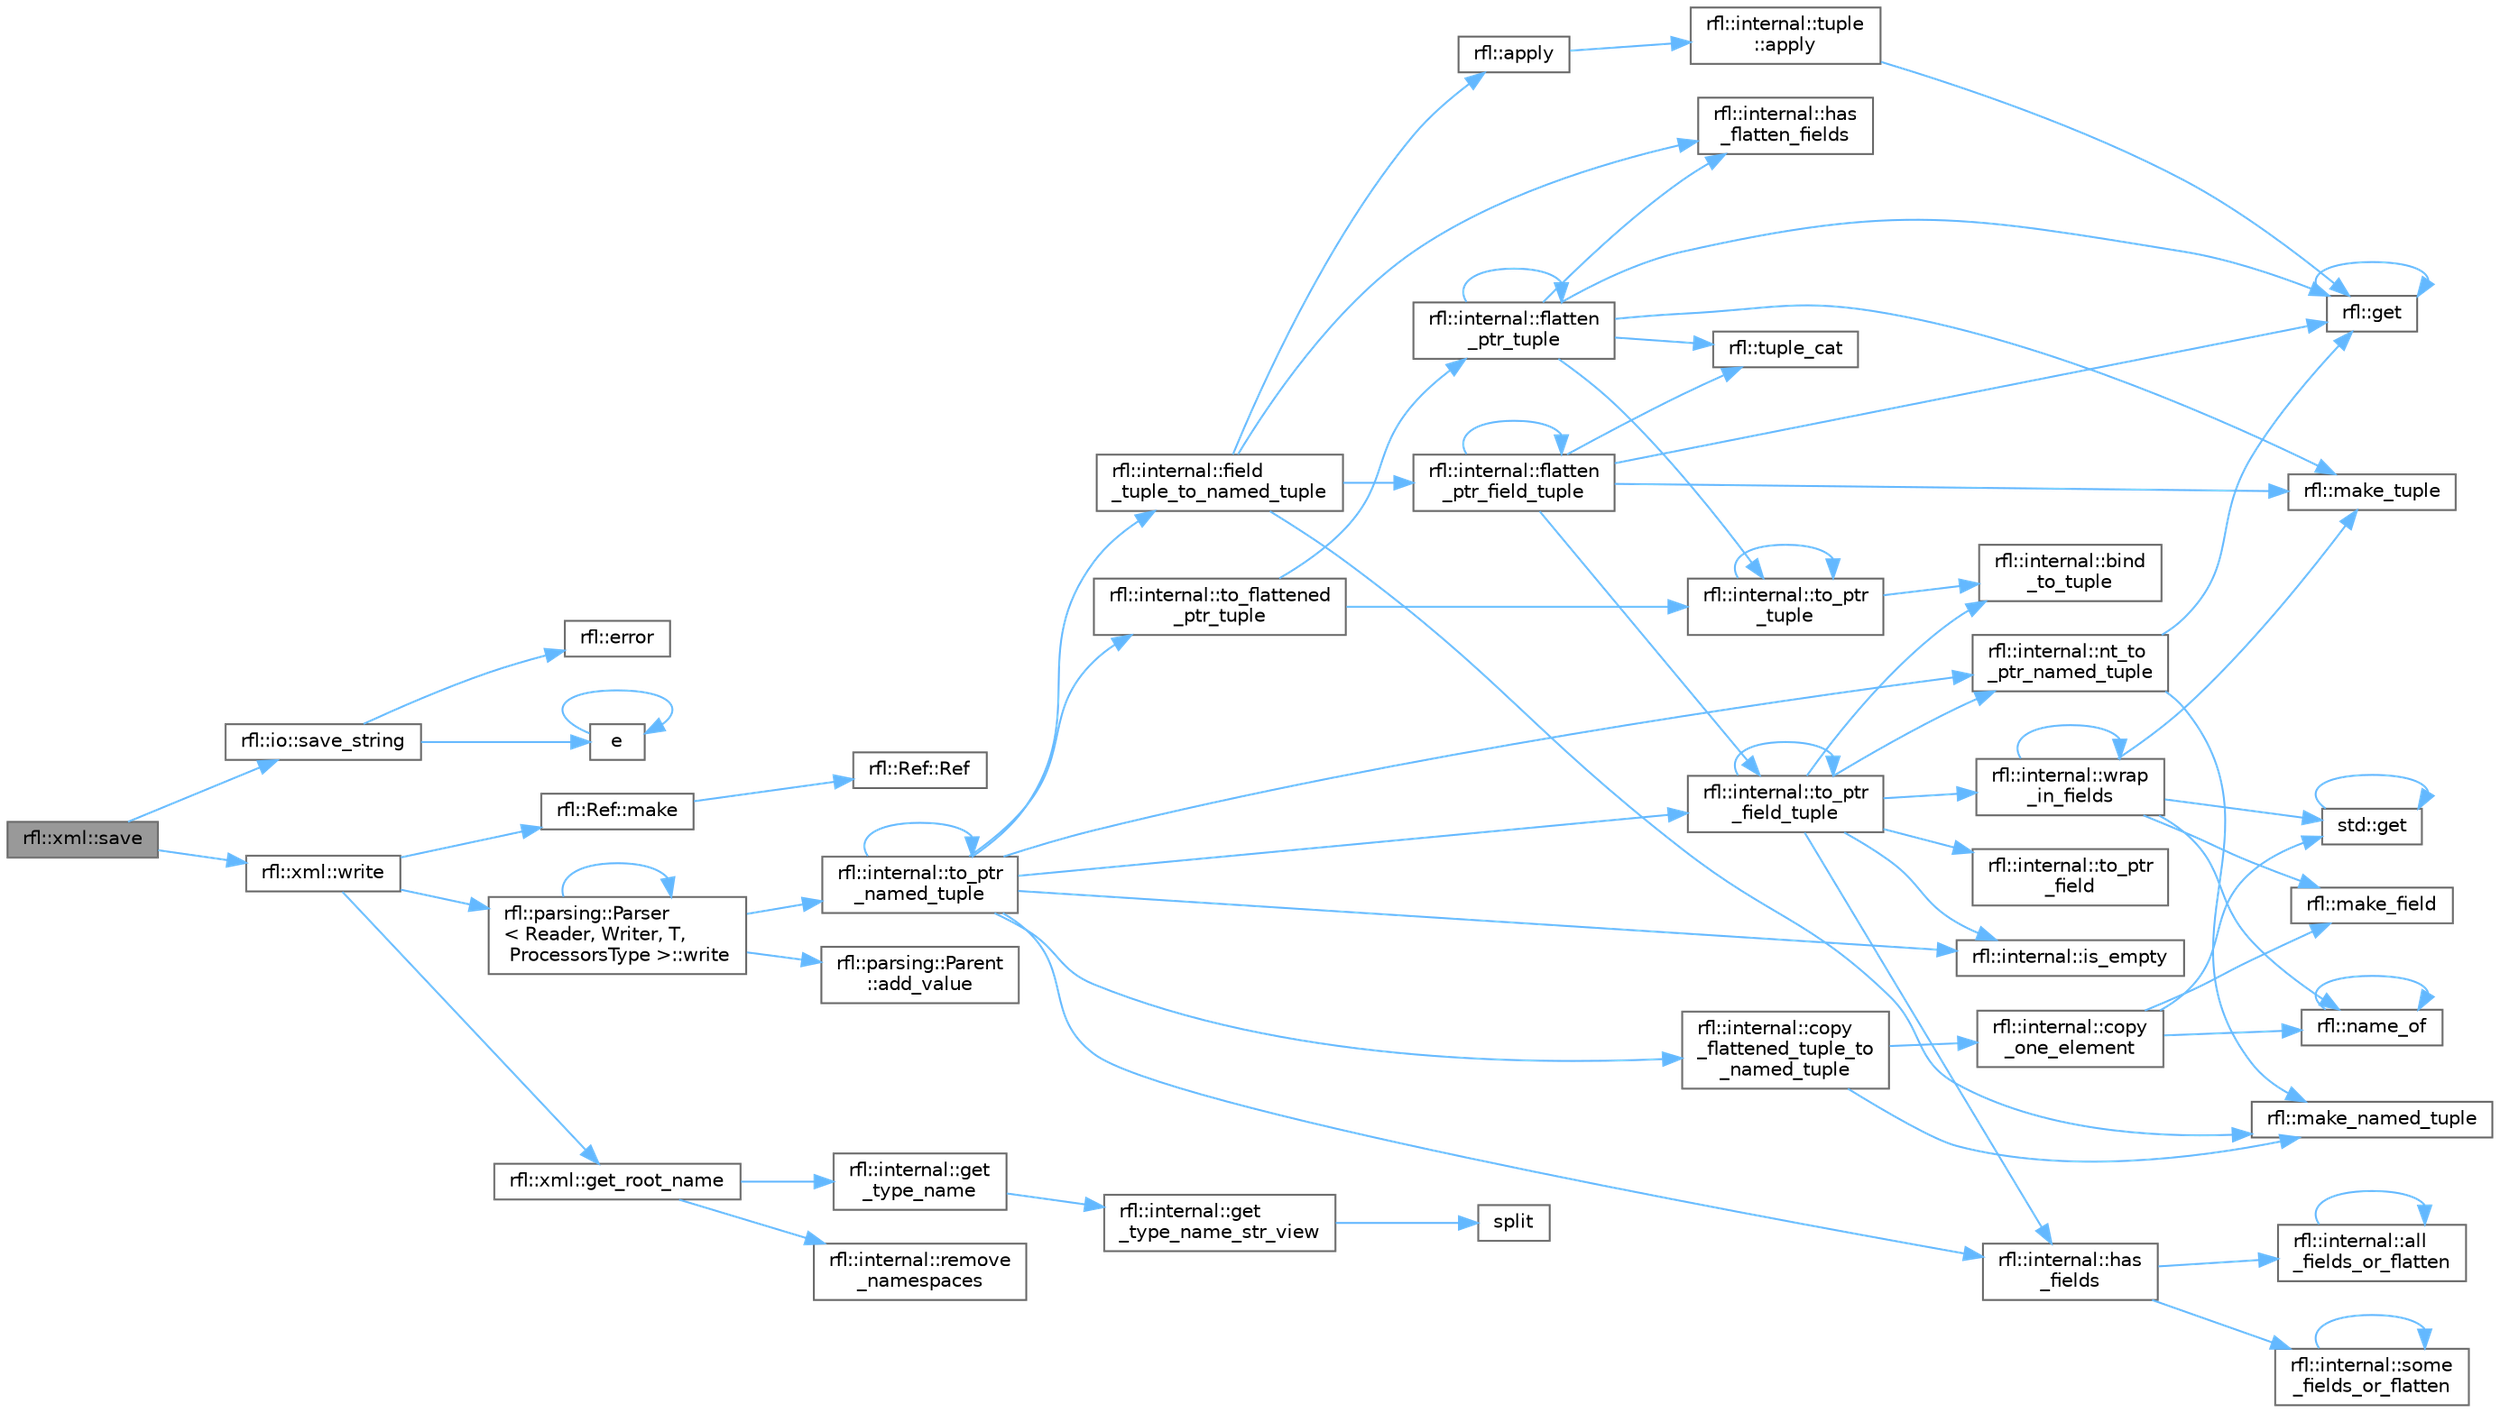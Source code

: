 digraph "rfl::xml::save"
{
 // LATEX_PDF_SIZE
  bgcolor="transparent";
  edge [fontname=Helvetica,fontsize=10,labelfontname=Helvetica,labelfontsize=10];
  node [fontname=Helvetica,fontsize=10,shape=box,height=0.2,width=0.4];
  rankdir="LR";
  Node1 [id="Node000001",label="rfl::xml::save",height=0.2,width=0.4,color="gray40", fillcolor="grey60", style="filled", fontcolor="black",tooltip=" "];
  Node1 -> Node2 [id="edge72_Node000001_Node000002",color="steelblue1",style="solid",tooltip=" "];
  Node2 [id="Node000002",label="rfl::io::save_string",height=0.2,width=0.4,color="grey40", fillcolor="white", style="filled",URL="$namespacerfl_1_1io.html#a797ebb1c100dbc0ff9a2947c369489ec",tooltip=" "];
  Node2 -> Node3 [id="edge73_Node000002_Node000003",color="steelblue1",style="solid",tooltip=" "];
  Node3 [id="Node000003",label="e",height=0.2,width=0.4,color="grey40", fillcolor="white", style="filled",URL="$_cwise__array__power__array_8cpp.html#a9cb86ff854760bf91a154f2724a9101d",tooltip=" "];
  Node3 -> Node3 [id="edge74_Node000003_Node000003",color="steelblue1",style="solid",tooltip=" "];
  Node2 -> Node4 [id="edge75_Node000002_Node000004",color="steelblue1",style="solid",tooltip=" "];
  Node4 [id="Node000004",label="rfl::error",height=0.2,width=0.4,color="grey40", fillcolor="white", style="filled",URL="$namespacerfl.html#a6625864c6c297dfdc3d3c3ee3181dd8c",tooltip="Shorthand for unexpected error."];
  Node1 -> Node5 [id="edge76_Node000001_Node000005",color="steelblue1",style="solid",tooltip=" "];
  Node5 [id="Node000005",label="rfl::xml::write",height=0.2,width=0.4,color="grey40", fillcolor="white", style="filled",URL="$namespacerfl_1_1xml.html#a903c1af58b9d930d9eed463bc53d2f67",tooltip="Writes a XML into an ostream."];
  Node5 -> Node6 [id="edge77_Node000005_Node000006",color="steelblue1",style="solid",tooltip=" "];
  Node6 [id="Node000006",label="rfl::xml::get_root_name",height=0.2,width=0.4,color="grey40", fillcolor="white", style="filled",URL="$namespacerfl_1_1xml.html#aa1c43e1bd5cba4e9f3495d4b9d2cd9c1",tooltip=" "];
  Node6 -> Node7 [id="edge78_Node000006_Node000007",color="steelblue1",style="solid",tooltip=" "];
  Node7 [id="Node000007",label="rfl::internal::get\l_type_name",height=0.2,width=0.4,color="grey40", fillcolor="white", style="filled",URL="$namespacerfl_1_1internal.html#a84fdc8ca8a7bd3b1397de3c4c2d7610d",tooltip=" "];
  Node7 -> Node8 [id="edge79_Node000007_Node000008",color="steelblue1",style="solid",tooltip=" "];
  Node8 [id="Node000008",label="rfl::internal::get\l_type_name_str_view",height=0.2,width=0.4,color="grey40", fillcolor="white", style="filled",URL="$namespacerfl_1_1internal.html#ac2494519cc9d3b019df93d7f950d605f",tooltip=" "];
  Node8 -> Node9 [id="edge80_Node000008_Node000009",color="steelblue1",style="solid",tooltip=" "];
  Node9 [id="Node000009",label="split",height=0.2,width=0.4,color="grey40", fillcolor="white", style="filled",URL="$dff__run_8cpp.html#a0711bc625a1e6944ca62107b5847365f",tooltip=" "];
  Node6 -> Node10 [id="edge81_Node000006_Node000010",color="steelblue1",style="solid",tooltip=" "];
  Node10 [id="Node000010",label="rfl::internal::remove\l_namespaces",height=0.2,width=0.4,color="grey40", fillcolor="white", style="filled",URL="$namespacerfl_1_1internal.html#ab077683f0a9736c592e4e2a921a808b6",tooltip=" "];
  Node5 -> Node11 [id="edge82_Node000005_Node000011",color="steelblue1",style="solid",tooltip=" "];
  Node11 [id="Node000011",label="rfl::Ref::make",height=0.2,width=0.4,color="grey40", fillcolor="white", style="filled",URL="$classrfl_1_1_ref.html#a1501cd0fd114b2dd113fb3abe974275d",tooltip=" "];
  Node11 -> Node12 [id="edge83_Node000011_Node000012",color="steelblue1",style="solid",tooltip=" "];
  Node12 [id="Node000012",label="rfl::Ref::Ref",height=0.2,width=0.4,color="grey40", fillcolor="white", style="filled",URL="$classrfl_1_1_ref.html#a157d7b0b3b1bc2b0833c0843bf056d04",tooltip=" "];
  Node5 -> Node13 [id="edge84_Node000005_Node000013",color="steelblue1",style="solid",tooltip=" "];
  Node13 [id="Node000013",label="rfl::parsing::Parser\l\< Reader, Writer, T,\l ProcessorsType \>::write",height=0.2,width=0.4,color="grey40", fillcolor="white", style="filled",URL="$structrfl_1_1parsing_1_1_parser.html#a16aeefd727355e095bfd19d6c69d3238",tooltip=" "];
  Node13 -> Node14 [id="edge85_Node000013_Node000014",color="steelblue1",style="solid",tooltip=" "];
  Node14 [id="Node000014",label="rfl::parsing::Parent\l::add_value",height=0.2,width=0.4,color="grey40", fillcolor="white", style="filled",URL="$structrfl_1_1parsing_1_1_parent.html#a8f7ebd2389ae6ec315a0e37bd66de63f",tooltip=" "];
  Node13 -> Node15 [id="edge86_Node000013_Node000015",color="steelblue1",style="solid",tooltip=" "];
  Node15 [id="Node000015",label="rfl::internal::to_ptr\l_named_tuple",height=0.2,width=0.4,color="grey40", fillcolor="white", style="filled",URL="$namespacerfl_1_1internal.html#a19594a7d66a271a8f893f2170217e299",tooltip=" "];
  Node15 -> Node16 [id="edge87_Node000015_Node000016",color="steelblue1",style="solid",tooltip=" "];
  Node16 [id="Node000016",label="rfl::internal::copy\l_flattened_tuple_to\l_named_tuple",height=0.2,width=0.4,color="grey40", fillcolor="white", style="filled",URL="$namespacerfl_1_1internal.html#aa4d84e91c691523bdf3dbf8832cba64c",tooltip=" "];
  Node16 -> Node17 [id="edge88_Node000016_Node000017",color="steelblue1",style="solid",tooltip=" "];
  Node17 [id="Node000017",label="rfl::internal::copy\l_one_element",height=0.2,width=0.4,color="grey40", fillcolor="white", style="filled",URL="$namespacerfl_1_1internal.html#a8a566443d85dd9fc0f2e6e4ae131ed55",tooltip=" "];
  Node17 -> Node18 [id="edge89_Node000017_Node000018",color="steelblue1",style="solid",tooltip=" "];
  Node18 [id="Node000018",label="std::get",height=0.2,width=0.4,color="grey40", fillcolor="white", style="filled",URL="$namespacestd.html#aae41d8280b7ccc3f0e0a0be2dab21c8f",tooltip="Gets an element by index."];
  Node18 -> Node18 [id="edge90_Node000018_Node000018",color="steelblue1",style="solid",tooltip=" "];
  Node17 -> Node19 [id="edge91_Node000017_Node000019",color="steelblue1",style="solid",tooltip=" "];
  Node19 [id="Node000019",label="rfl::make_field",height=0.2,width=0.4,color="grey40", fillcolor="white", style="filled",URL="$namespacerfl.html#afb5f68a22d5b6a42a5b4477c35559ce9",tooltip=" "];
  Node17 -> Node20 [id="edge92_Node000017_Node000020",color="steelblue1",style="solid",tooltip=" "];
  Node20 [id="Node000020",label="rfl::name_of",height=0.2,width=0.4,color="grey40", fillcolor="white", style="filled",URL="$namespacerfl.html#a90efd0c5575582354c25333fa30a8013",tooltip="Helper function to retrieve a name at compile time."];
  Node20 -> Node20 [id="edge93_Node000020_Node000020",color="steelblue1",style="solid",tooltip=" "];
  Node16 -> Node21 [id="edge94_Node000016_Node000021",color="steelblue1",style="solid",tooltip=" "];
  Node21 [id="Node000021",label="rfl::make_named_tuple",height=0.2,width=0.4,color="grey40", fillcolor="white", style="filled",URL="$namespacerfl.html#a19523aa875e6c36af474a97f28ed4002",tooltip="Explicit overload for creating empty named tuples."];
  Node15 -> Node22 [id="edge95_Node000015_Node000022",color="steelblue1",style="solid",tooltip=" "];
  Node22 [id="Node000022",label="rfl::internal::field\l_tuple_to_named_tuple",height=0.2,width=0.4,color="grey40", fillcolor="white", style="filled",URL="$namespacerfl_1_1internal.html#a923e1c7faefca7c7af6ec3d7aecccba0",tooltip=" "];
  Node22 -> Node23 [id="edge96_Node000022_Node000023",color="steelblue1",style="solid",tooltip=" "];
  Node23 [id="Node000023",label="rfl::apply",height=0.2,width=0.4,color="grey40", fillcolor="white", style="filled",URL="$namespacerfl.html#aaa94742afd7fde0d6d6cc59ae6d92989",tooltip=" "];
  Node23 -> Node24 [id="edge97_Node000023_Node000024",color="steelblue1",style="solid",tooltip=" "];
  Node24 [id="Node000024",label="rfl::internal::tuple\l::apply",height=0.2,width=0.4,color="grey40", fillcolor="white", style="filled",URL="$namespacerfl_1_1internal_1_1tuple.html#a5fe21ddba2943f200bc6c6e4d8d34e54",tooltip=" "];
  Node24 -> Node25 [id="edge98_Node000024_Node000025",color="steelblue1",style="solid",tooltip=" "];
  Node25 [id="Node000025",label="rfl::get",height=0.2,width=0.4,color="grey40", fillcolor="white", style="filled",URL="$namespacerfl.html#ac379420409251e5a3c0bea4a701daf0a",tooltip="Gets a field by index."];
  Node25 -> Node25 [id="edge99_Node000025_Node000025",color="steelblue1",style="solid",tooltip=" "];
  Node22 -> Node26 [id="edge100_Node000022_Node000026",color="steelblue1",style="solid",tooltip=" "];
  Node26 [id="Node000026",label="rfl::internal::flatten\l_ptr_field_tuple",height=0.2,width=0.4,color="grey40", fillcolor="white", style="filled",URL="$namespacerfl_1_1internal.html#ae729ffba37ab19a6426f80c6ef26e2d6",tooltip=" "];
  Node26 -> Node26 [id="edge101_Node000026_Node000026",color="steelblue1",style="solid",tooltip=" "];
  Node26 -> Node25 [id="edge102_Node000026_Node000025",color="steelblue1",style="solid",tooltip=" "];
  Node26 -> Node27 [id="edge103_Node000026_Node000027",color="steelblue1",style="solid",tooltip=" "];
  Node27 [id="Node000027",label="rfl::make_tuple",height=0.2,width=0.4,color="grey40", fillcolor="white", style="filled",URL="$namespacerfl.html#ac71a9ec8b4d8fd347719083ec38c00f9",tooltip=" "];
  Node26 -> Node28 [id="edge104_Node000026_Node000028",color="steelblue1",style="solid",tooltip=" "];
  Node28 [id="Node000028",label="rfl::internal::to_ptr\l_field_tuple",height=0.2,width=0.4,color="grey40", fillcolor="white", style="filled",URL="$namespacerfl_1_1internal.html#a4c5ce682ef0d85a0edc5fc36074815d2",tooltip=" "];
  Node28 -> Node29 [id="edge105_Node000028_Node000029",color="steelblue1",style="solid",tooltip=" "];
  Node29 [id="Node000029",label="rfl::internal::bind\l_to_tuple",height=0.2,width=0.4,color="grey40", fillcolor="white", style="filled",URL="$namespacerfl_1_1internal.html#aaccfbbd07ded0a84498cea052cb3d443",tooltip=" "];
  Node28 -> Node30 [id="edge106_Node000028_Node000030",color="steelblue1",style="solid",tooltip=" "];
  Node30 [id="Node000030",label="rfl::internal::has\l_fields",height=0.2,width=0.4,color="grey40", fillcolor="white", style="filled",URL="$namespacerfl_1_1internal.html#a4bf6ff2224c907a5df21f524e650fd17",tooltip=" "];
  Node30 -> Node31 [id="edge107_Node000030_Node000031",color="steelblue1",style="solid",tooltip=" "];
  Node31 [id="Node000031",label="rfl::internal::all\l_fields_or_flatten",height=0.2,width=0.4,color="grey40", fillcolor="white", style="filled",URL="$namespacerfl_1_1internal.html#a012b9c8f5d6103eb084598eca9f9f631",tooltip=" "];
  Node31 -> Node31 [id="edge108_Node000031_Node000031",color="steelblue1",style="solid",tooltip=" "];
  Node30 -> Node32 [id="edge109_Node000030_Node000032",color="steelblue1",style="solid",tooltip=" "];
  Node32 [id="Node000032",label="rfl::internal::some\l_fields_or_flatten",height=0.2,width=0.4,color="grey40", fillcolor="white", style="filled",URL="$namespacerfl_1_1internal.html#a71c929c1a514d827549eb15d4355de92",tooltip=" "];
  Node32 -> Node32 [id="edge110_Node000032_Node000032",color="steelblue1",style="solid",tooltip=" "];
  Node28 -> Node33 [id="edge111_Node000028_Node000033",color="steelblue1",style="solid",tooltip=" "];
  Node33 [id="Node000033",label="rfl::internal::is_empty",height=0.2,width=0.4,color="grey40", fillcolor="white", style="filled",URL="$namespacerfl_1_1internal.html#a818161434e9e7892d403a7c92d7268fe",tooltip=" "];
  Node28 -> Node34 [id="edge112_Node000028_Node000034",color="steelblue1",style="solid",tooltip=" "];
  Node34 [id="Node000034",label="rfl::internal::nt_to\l_ptr_named_tuple",height=0.2,width=0.4,color="grey40", fillcolor="white", style="filled",URL="$namespacerfl_1_1internal.html#a444ef522c6d66572aa5cd3ccde829885",tooltip=" "];
  Node34 -> Node25 [id="edge113_Node000034_Node000025",color="steelblue1",style="solid",tooltip=" "];
  Node34 -> Node21 [id="edge114_Node000034_Node000021",color="steelblue1",style="solid",tooltip=" "];
  Node28 -> Node35 [id="edge115_Node000028_Node000035",color="steelblue1",style="solid",tooltip=" "];
  Node35 [id="Node000035",label="rfl::internal::to_ptr\l_field",height=0.2,width=0.4,color="grey40", fillcolor="white", style="filled",URL="$namespacerfl_1_1internal.html#ab7e2b5fa9d320f0c9a301fbe22ebc677",tooltip=" "];
  Node28 -> Node28 [id="edge116_Node000028_Node000028",color="steelblue1",style="solid",tooltip=" "];
  Node28 -> Node36 [id="edge117_Node000028_Node000036",color="steelblue1",style="solid",tooltip=" "];
  Node36 [id="Node000036",label="rfl::internal::wrap\l_in_fields",height=0.2,width=0.4,color="grey40", fillcolor="white", style="filled",URL="$namespacerfl_1_1internal.html#a75a4f615c45abce17e710e72514498d7",tooltip=" "];
  Node36 -> Node18 [id="edge118_Node000036_Node000018",color="steelblue1",style="solid",tooltip=" "];
  Node36 -> Node19 [id="edge119_Node000036_Node000019",color="steelblue1",style="solid",tooltip=" "];
  Node36 -> Node27 [id="edge120_Node000036_Node000027",color="steelblue1",style="solid",tooltip=" "];
  Node36 -> Node20 [id="edge121_Node000036_Node000020",color="steelblue1",style="solid",tooltip=" "];
  Node36 -> Node36 [id="edge122_Node000036_Node000036",color="steelblue1",style="solid",tooltip=" "];
  Node26 -> Node37 [id="edge123_Node000026_Node000037",color="steelblue1",style="solid",tooltip=" "];
  Node37 [id="Node000037",label="rfl::tuple_cat",height=0.2,width=0.4,color="grey40", fillcolor="white", style="filled",URL="$namespacerfl.html#ad4738e8acd2a03b1b2b01c6caa6b27e9",tooltip=" "];
  Node22 -> Node38 [id="edge124_Node000022_Node000038",color="steelblue1",style="solid",tooltip=" "];
  Node38 [id="Node000038",label="rfl::internal::has\l_flatten_fields",height=0.2,width=0.4,color="grey40", fillcolor="white", style="filled",URL="$namespacerfl_1_1internal.html#a60f5d02505f61eabff343c2f5e9c7dbe",tooltip=" "];
  Node22 -> Node21 [id="edge125_Node000022_Node000021",color="steelblue1",style="solid",tooltip=" "];
  Node15 -> Node30 [id="edge126_Node000015_Node000030",color="steelblue1",style="solid",tooltip=" "];
  Node15 -> Node33 [id="edge127_Node000015_Node000033",color="steelblue1",style="solid",tooltip=" "];
  Node15 -> Node34 [id="edge128_Node000015_Node000034",color="steelblue1",style="solid",tooltip=" "];
  Node15 -> Node39 [id="edge129_Node000015_Node000039",color="steelblue1",style="solid",tooltip=" "];
  Node39 [id="Node000039",label="rfl::internal::to_flattened\l_ptr_tuple",height=0.2,width=0.4,color="grey40", fillcolor="white", style="filled",URL="$namespacerfl_1_1internal.html#abe898ac2971112070bfbcc91def971d6",tooltip=" "];
  Node39 -> Node40 [id="edge130_Node000039_Node000040",color="steelblue1",style="solid",tooltip=" "];
  Node40 [id="Node000040",label="rfl::internal::flatten\l_ptr_tuple",height=0.2,width=0.4,color="grey40", fillcolor="white", style="filled",URL="$namespacerfl_1_1internal.html#a3a901d356d0602482acd2f0861f8b472",tooltip=" "];
  Node40 -> Node40 [id="edge131_Node000040_Node000040",color="steelblue1",style="solid",tooltip=" "];
  Node40 -> Node25 [id="edge132_Node000040_Node000025",color="steelblue1",style="solid",tooltip=" "];
  Node40 -> Node38 [id="edge133_Node000040_Node000038",color="steelblue1",style="solid",tooltip=" "];
  Node40 -> Node27 [id="edge134_Node000040_Node000027",color="steelblue1",style="solid",tooltip=" "];
  Node40 -> Node41 [id="edge135_Node000040_Node000041",color="steelblue1",style="solid",tooltip=" "];
  Node41 [id="Node000041",label="rfl::internal::to_ptr\l_tuple",height=0.2,width=0.4,color="grey40", fillcolor="white", style="filled",URL="$namespacerfl_1_1internal.html#a3a36b92d743023e52d9ba1b74cc5fbd1",tooltip=" "];
  Node41 -> Node29 [id="edge136_Node000041_Node000029",color="steelblue1",style="solid",tooltip=" "];
  Node41 -> Node41 [id="edge137_Node000041_Node000041",color="steelblue1",style="solid",tooltip=" "];
  Node40 -> Node37 [id="edge138_Node000040_Node000037",color="steelblue1",style="solid",tooltip=" "];
  Node39 -> Node41 [id="edge139_Node000039_Node000041",color="steelblue1",style="solid",tooltip=" "];
  Node15 -> Node28 [id="edge140_Node000015_Node000028",color="steelblue1",style="solid",tooltip=" "];
  Node15 -> Node15 [id="edge141_Node000015_Node000015",color="steelblue1",style="solid",tooltip=" "];
  Node13 -> Node13 [id="edge142_Node000013_Node000013",color="steelblue1",style="solid",tooltip=" "];
}
